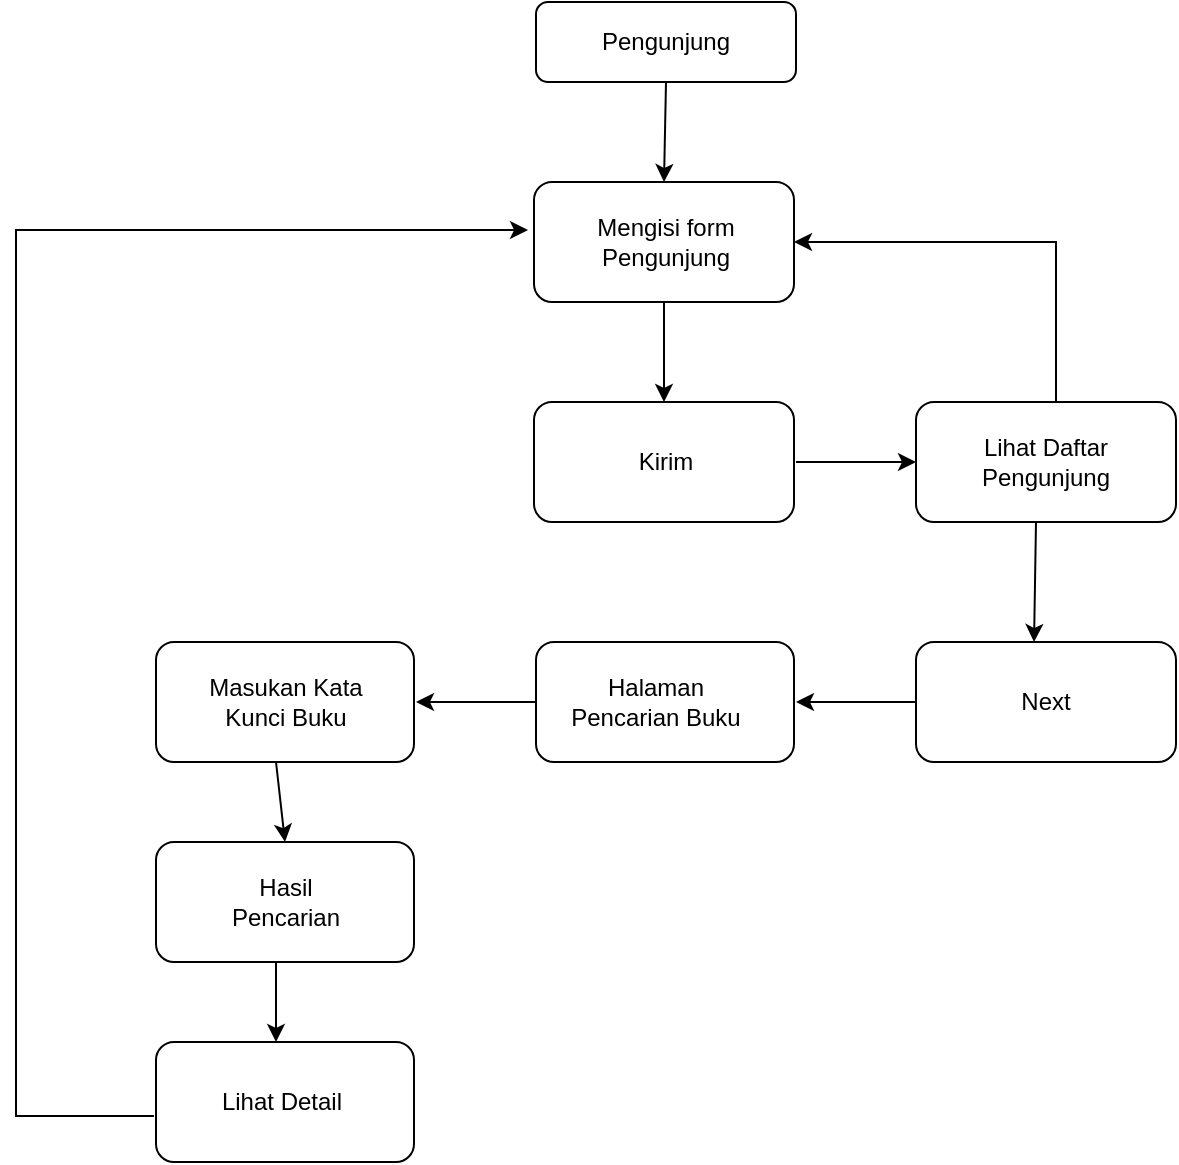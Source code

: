 <mxfile version="23.1.1" type="github">
  <diagram name="Page-1" id="4hCCZOa9NXNfcvQP9KBj">
    <mxGraphModel dx="1434" dy="772" grid="1" gridSize="10" guides="1" tooltips="1" connect="1" arrows="1" fold="1" page="1" pageScale="1" pageWidth="827" pageHeight="1169" math="0" shadow="0">
      <root>
        <mxCell id="0" />
        <mxCell id="1" parent="0" />
        <mxCell id="NXAYf3pHR8XrAzmDBnBh-1" value="" style="rounded=1;whiteSpace=wrap;html=1;" vertex="1" parent="1">
          <mxGeometry x="350" y="40" width="130" height="40" as="geometry" />
        </mxCell>
        <mxCell id="NXAYf3pHR8XrAzmDBnBh-2" value="Pengunjung" style="text;html=1;strokeColor=none;fillColor=none;align=center;verticalAlign=middle;whiteSpace=wrap;rounded=0;" vertex="1" parent="1">
          <mxGeometry x="370" y="45" width="90" height="30" as="geometry" />
        </mxCell>
        <mxCell id="NXAYf3pHR8XrAzmDBnBh-6" value="" style="rounded=1;whiteSpace=wrap;html=1;" vertex="1" parent="1">
          <mxGeometry x="349" y="130" width="130" height="60" as="geometry" />
        </mxCell>
        <mxCell id="NXAYf3pHR8XrAzmDBnBh-7" value="Mengisi form Pengunjung" style="text;html=1;strokeColor=none;fillColor=none;align=center;verticalAlign=middle;whiteSpace=wrap;rounded=0;" vertex="1" parent="1">
          <mxGeometry x="365" y="145" width="100" height="30" as="geometry" />
        </mxCell>
        <mxCell id="NXAYf3pHR8XrAzmDBnBh-9" value="" style="rounded=1;whiteSpace=wrap;html=1;" vertex="1" parent="1">
          <mxGeometry x="349" y="240" width="130" height="60" as="geometry" />
        </mxCell>
        <mxCell id="NXAYf3pHR8XrAzmDBnBh-11" value="" style="rounded=1;whiteSpace=wrap;html=1;" vertex="1" parent="1">
          <mxGeometry x="540" y="240" width="130" height="60" as="geometry" />
        </mxCell>
        <mxCell id="NXAYf3pHR8XrAzmDBnBh-12" value="Lihat Daftar Pengunjung" style="text;html=1;strokeColor=none;fillColor=none;align=center;verticalAlign=middle;whiteSpace=wrap;rounded=0;" vertex="1" parent="1">
          <mxGeometry x="550" y="255" width="110" height="30" as="geometry" />
        </mxCell>
        <mxCell id="NXAYf3pHR8XrAzmDBnBh-13" value="Kirim" style="text;html=1;strokeColor=none;fillColor=none;align=center;verticalAlign=middle;whiteSpace=wrap;rounded=0;" vertex="1" parent="1">
          <mxGeometry x="385" y="255" width="60" height="30" as="geometry" />
        </mxCell>
        <mxCell id="NXAYf3pHR8XrAzmDBnBh-14" value="" style="endArrow=classic;html=1;rounded=0;exitX=0.5;exitY=1;exitDx=0;exitDy=0;entryX=0.5;entryY=0;entryDx=0;entryDy=0;" edge="1" parent="1" source="NXAYf3pHR8XrAzmDBnBh-6" target="NXAYf3pHR8XrAzmDBnBh-9">
          <mxGeometry width="50" height="50" relative="1" as="geometry">
            <mxPoint x="390" y="420" as="sourcePoint" />
            <mxPoint x="440" y="370" as="targetPoint" />
          </mxGeometry>
        </mxCell>
        <mxCell id="NXAYf3pHR8XrAzmDBnBh-15" value="" style="endArrow=classic;html=1;rounded=0;exitX=0.5;exitY=1;exitDx=0;exitDy=0;" edge="1" parent="1" source="NXAYf3pHR8XrAzmDBnBh-1">
          <mxGeometry width="50" height="50" relative="1" as="geometry">
            <mxPoint x="410" y="80" as="sourcePoint" />
            <mxPoint x="414" y="130" as="targetPoint" />
          </mxGeometry>
        </mxCell>
        <mxCell id="NXAYf3pHR8XrAzmDBnBh-16" value="" style="endArrow=classic;html=1;rounded=0;entryX=0;entryY=0.5;entryDx=0;entryDy=0;" edge="1" parent="1" target="NXAYf3pHR8XrAzmDBnBh-11">
          <mxGeometry width="50" height="50" relative="1" as="geometry">
            <mxPoint x="480" y="270" as="sourcePoint" />
            <mxPoint x="530" y="220" as="targetPoint" />
          </mxGeometry>
        </mxCell>
        <mxCell id="NXAYf3pHR8XrAzmDBnBh-17" value="" style="rounded=1;whiteSpace=wrap;html=1;" vertex="1" parent="1">
          <mxGeometry x="540" y="360" width="130" height="60" as="geometry" />
        </mxCell>
        <mxCell id="NXAYf3pHR8XrAzmDBnBh-18" value="Next" style="text;html=1;strokeColor=none;fillColor=none;align=center;verticalAlign=middle;whiteSpace=wrap;rounded=0;" vertex="1" parent="1">
          <mxGeometry x="575" y="375" width="60" height="30" as="geometry" />
        </mxCell>
        <mxCell id="NXAYf3pHR8XrAzmDBnBh-19" value="" style="endArrow=classic;html=1;rounded=0;entryX=0.454;entryY=0;entryDx=0;entryDy=0;entryPerimeter=0;" edge="1" parent="1" target="NXAYf3pHR8XrAzmDBnBh-17">
          <mxGeometry width="50" height="50" relative="1" as="geometry">
            <mxPoint x="600" y="300" as="sourcePoint" />
            <mxPoint x="650" y="250" as="targetPoint" />
          </mxGeometry>
        </mxCell>
        <mxCell id="NXAYf3pHR8XrAzmDBnBh-20" value="" style="endArrow=classic;html=1;rounded=0;entryX=1;entryY=0.5;entryDx=0;entryDy=0;" edge="1" parent="1" target="NXAYf3pHR8XrAzmDBnBh-6">
          <mxGeometry width="50" height="50" relative="1" as="geometry">
            <mxPoint x="610" y="240" as="sourcePoint" />
            <mxPoint x="660" y="190" as="targetPoint" />
            <Array as="points">
              <mxPoint x="610" y="160" />
            </Array>
          </mxGeometry>
        </mxCell>
        <mxCell id="NXAYf3pHR8XrAzmDBnBh-21" value="" style="rounded=1;whiteSpace=wrap;html=1;" vertex="1" parent="1">
          <mxGeometry x="350" y="360" width="129" height="60" as="geometry" />
        </mxCell>
        <mxCell id="NXAYf3pHR8XrAzmDBnBh-22" value="Halaman Pencarian Buku" style="text;html=1;strokeColor=none;fillColor=none;align=center;verticalAlign=middle;whiteSpace=wrap;rounded=0;" vertex="1" parent="1">
          <mxGeometry x="365" y="375" width="90" height="30" as="geometry" />
        </mxCell>
        <mxCell id="NXAYf3pHR8XrAzmDBnBh-23" value="" style="endArrow=classic;html=1;rounded=0;" edge="1" parent="1">
          <mxGeometry width="50" height="50" relative="1" as="geometry">
            <mxPoint x="540" y="390" as="sourcePoint" />
            <mxPoint x="480" y="390" as="targetPoint" />
          </mxGeometry>
        </mxCell>
        <mxCell id="NXAYf3pHR8XrAzmDBnBh-24" value="" style="rounded=1;whiteSpace=wrap;html=1;" vertex="1" parent="1">
          <mxGeometry x="160" y="360" width="129" height="60" as="geometry" />
        </mxCell>
        <mxCell id="NXAYf3pHR8XrAzmDBnBh-26" value="Masukan Kata Kunci Buku" style="text;html=1;strokeColor=none;fillColor=none;align=center;verticalAlign=middle;whiteSpace=wrap;rounded=0;" vertex="1" parent="1">
          <mxGeometry x="169.5" y="375" width="110" height="30" as="geometry" />
        </mxCell>
        <mxCell id="NXAYf3pHR8XrAzmDBnBh-27" value="" style="rounded=1;whiteSpace=wrap;html=1;" vertex="1" parent="1">
          <mxGeometry x="160" y="460" width="129" height="60" as="geometry" />
        </mxCell>
        <mxCell id="NXAYf3pHR8XrAzmDBnBh-28" value="Hasil Pencarian" style="text;html=1;strokeColor=none;fillColor=none;align=center;verticalAlign=middle;whiteSpace=wrap;rounded=0;" vertex="1" parent="1">
          <mxGeometry x="184.5" y="475" width="80" height="30" as="geometry" />
        </mxCell>
        <mxCell id="NXAYf3pHR8XrAzmDBnBh-29" value="" style="rounded=1;whiteSpace=wrap;html=1;" vertex="1" parent="1">
          <mxGeometry x="160" y="560" width="129" height="60" as="geometry" />
        </mxCell>
        <mxCell id="NXAYf3pHR8XrAzmDBnBh-30" value="Lihat Detail" style="text;html=1;strokeColor=none;fillColor=none;align=center;verticalAlign=middle;whiteSpace=wrap;rounded=0;" vertex="1" parent="1">
          <mxGeometry x="184.5" y="575" width="75.5" height="30" as="geometry" />
        </mxCell>
        <mxCell id="NXAYf3pHR8XrAzmDBnBh-31" value="" style="endArrow=classic;html=1;rounded=0;" edge="1" parent="1">
          <mxGeometry width="50" height="50" relative="1" as="geometry">
            <mxPoint x="350" y="390" as="sourcePoint" />
            <mxPoint x="290" y="390" as="targetPoint" />
          </mxGeometry>
        </mxCell>
        <mxCell id="NXAYf3pHR8XrAzmDBnBh-34" value="" style="endArrow=classic;html=1;rounded=0;" edge="1" parent="1">
          <mxGeometry width="50" height="50" relative="1" as="geometry">
            <mxPoint x="220" y="520" as="sourcePoint" />
            <mxPoint x="220" y="560" as="targetPoint" />
          </mxGeometry>
        </mxCell>
        <mxCell id="NXAYf3pHR8XrAzmDBnBh-36" value="" style="endArrow=classic;html=1;rounded=0;entryX=0.5;entryY=0;entryDx=0;entryDy=0;" edge="1" parent="1" target="NXAYf3pHR8XrAzmDBnBh-27">
          <mxGeometry width="50" height="50" relative="1" as="geometry">
            <mxPoint x="220" y="420" as="sourcePoint" />
            <mxPoint x="270" y="370" as="targetPoint" />
          </mxGeometry>
        </mxCell>
        <mxCell id="NXAYf3pHR8XrAzmDBnBh-37" value="" style="endArrow=classic;html=1;rounded=0;exitX=-0.008;exitY=0.617;exitDx=0;exitDy=0;exitPerimeter=0;entryX=-0.023;entryY=0.4;entryDx=0;entryDy=0;entryPerimeter=0;" edge="1" parent="1" source="NXAYf3pHR8XrAzmDBnBh-29" target="NXAYf3pHR8XrAzmDBnBh-6">
          <mxGeometry width="50" height="50" relative="1" as="geometry">
            <mxPoint x="390" y="520" as="sourcePoint" />
            <mxPoint x="440" y="470" as="targetPoint" />
            <Array as="points">
              <mxPoint x="90" y="597" />
              <mxPoint x="90" y="154" />
            </Array>
          </mxGeometry>
        </mxCell>
      </root>
    </mxGraphModel>
  </diagram>
</mxfile>
